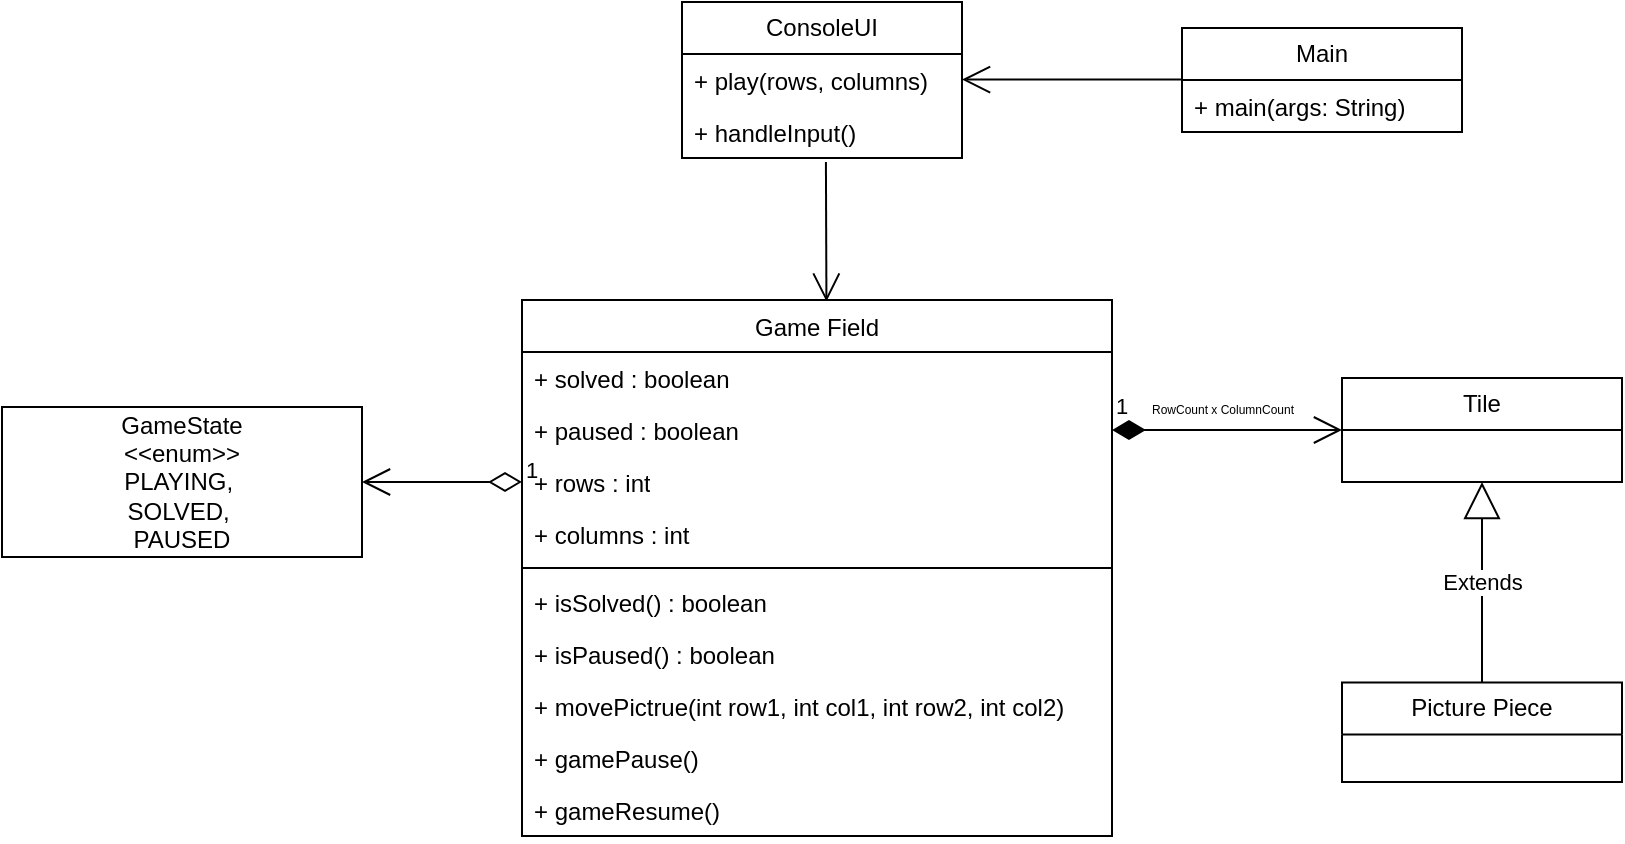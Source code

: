 <mxfile version="26.0.14">
  <diagram name="Страница — 1" id="orhPyK1dw4RmH5LCC_TS">
    <mxGraphModel dx="1143" dy="655" grid="1" gridSize="10" guides="1" tooltips="1" connect="1" arrows="1" fold="1" page="1" pageScale="1" pageWidth="1169" pageHeight="827" math="0" shadow="0">
      <root>
        <mxCell id="0" />
        <mxCell id="1" parent="0" />
        <mxCell id="X1TcXJ-dOqkiPHKjBQhR-5" value="Tile" style="swimlane;fontStyle=0;childLayout=stackLayout;horizontal=1;startSize=26;fillColor=none;horizontalStack=0;resizeParent=1;resizeParentMax=0;resizeLast=0;collapsible=1;marginBottom=0;whiteSpace=wrap;html=1;" parent="1" vertex="1">
          <mxGeometry x="720" y="488.0" width="140" height="52" as="geometry" />
        </mxCell>
        <mxCell id="X1TcXJ-dOqkiPHKjBQhR-9" value="1" style="endArrow=open;html=1;endSize=12;startArrow=diamondThin;startSize=14;startFill=1;edgeStyle=orthogonalEdgeStyle;align=left;verticalAlign=bottom;rounded=0;exitX=1;exitY=0.5;exitDx=0;exitDy=0;entryX=0;entryY=0.5;entryDx=0;entryDy=0;" parent="1" source="bxY8wvBTh4Ri6E2WK0go-51" edge="1" target="X1TcXJ-dOqkiPHKjBQhR-5">
          <mxGeometry x="-1" y="3" relative="1" as="geometry">
            <mxPoint x="521.78" y="689.948" as="sourcePoint" />
            <mxPoint x="720" y="514" as="targetPoint" />
            <Array as="points">
              <mxPoint x="720" y="514" />
            </Array>
          </mxGeometry>
        </mxCell>
        <mxCell id="X1TcXJ-dOqkiPHKjBQhR-10" value="&lt;font style=&quot;font-size: 6px;&quot;&gt;RowCount x ColumnCount&lt;/font&gt;" style="edgeLabel;html=1;align=center;verticalAlign=middle;resizable=0;points=[];" parent="X1TcXJ-dOqkiPHKjBQhR-9" vertex="1" connectable="0">
          <mxGeometry x="-0.079" y="-1" relative="1" as="geometry">
            <mxPoint x="2" y="-13" as="offset" />
          </mxGeometry>
        </mxCell>
        <mxCell id="X1TcXJ-dOqkiPHKjBQhR-11" value="Picture Piece" style="swimlane;fontStyle=0;childLayout=stackLayout;horizontal=1;startSize=26;fillColor=none;horizontalStack=0;resizeParent=1;resizeParentMax=0;resizeLast=0;collapsible=1;marginBottom=0;whiteSpace=wrap;html=1;" parent="1" vertex="1">
          <mxGeometry x="720" y="640.3" width="140" height="49.7" as="geometry" />
        </mxCell>
        <mxCell id="X1TcXJ-dOqkiPHKjBQhR-15" value="Extends" style="endArrow=block;endSize=16;endFill=0;html=1;rounded=0;exitX=0.5;exitY=0;exitDx=0;exitDy=0;entryX=0.5;entryY=1;entryDx=0;entryDy=0;" parent="1" source="X1TcXJ-dOqkiPHKjBQhR-11" target="X1TcXJ-dOqkiPHKjBQhR-5" edge="1">
          <mxGeometry width="160" relative="1" as="geometry">
            <mxPoint x="980" y="530.3" as="sourcePoint" />
            <mxPoint x="790" y="530" as="targetPoint" />
          </mxGeometry>
        </mxCell>
        <mxCell id="X1TcXJ-dOqkiPHKjBQhR-19" value="GameState&lt;br&gt;&amp;lt;&amp;lt;enum&amp;gt;&amp;gt;&lt;br&gt;PLAYING,&amp;nbsp;&lt;div&gt;SOLVED,&amp;nbsp;&lt;/div&gt;&lt;div&gt;PAUSED&lt;/div&gt;" style="html=1;whiteSpace=wrap;" parent="1" vertex="1">
          <mxGeometry x="50" y="502.5" width="180" height="75" as="geometry" />
        </mxCell>
        <mxCell id="X1TcXJ-dOqkiPHKjBQhR-20" value="1" style="endArrow=open;html=1;endSize=12;startArrow=diamondThin;startSize=14;startFill=0;edgeStyle=orthogonalEdgeStyle;align=left;verticalAlign=bottom;rounded=0;exitX=0;exitY=0.5;exitDx=0;exitDy=0;entryX=1;entryY=0.5;entryDx=0;entryDy=0;" parent="1" source="bxY8wvBTh4Ri6E2WK0go-52" target="X1TcXJ-dOqkiPHKjBQhR-19" edge="1">
          <mxGeometry x="-1" y="3" relative="1" as="geometry">
            <mxPoint x="595" y="638" as="sourcePoint" />
            <mxPoint x="775" y="563" as="targetPoint" />
          </mxGeometry>
        </mxCell>
        <mxCell id="bxY8wvBTh4Ri6E2WK0go-4" value="Main" style="swimlane;fontStyle=0;childLayout=stackLayout;horizontal=1;startSize=26;fillColor=none;horizontalStack=0;resizeParent=1;resizeParentMax=0;resizeLast=0;collapsible=1;marginBottom=0;whiteSpace=wrap;html=1;" vertex="1" parent="1">
          <mxGeometry x="640" y="313" width="140" height="52" as="geometry" />
        </mxCell>
        <mxCell id="bxY8wvBTh4Ri6E2WK0go-5" value="+ main(args: String)" style="text;strokeColor=none;fillColor=none;align=left;verticalAlign=top;spacingLeft=4;spacingRight=4;overflow=hidden;rotatable=0;points=[[0,0.5],[1,0.5]];portConstraint=eastwest;whiteSpace=wrap;html=1;" vertex="1" parent="bxY8wvBTh4Ri6E2WK0go-4">
          <mxGeometry y="26" width="140" height="26" as="geometry" />
        </mxCell>
        <mxCell id="bxY8wvBTh4Ri6E2WK0go-8" value="ConsoleUI" style="swimlane;fontStyle=0;childLayout=stackLayout;horizontal=1;startSize=26;fillColor=none;horizontalStack=0;resizeParent=1;resizeParentMax=0;resizeLast=0;collapsible=1;marginBottom=0;whiteSpace=wrap;html=1;" vertex="1" parent="1">
          <mxGeometry x="390" y="300" width="140" height="78" as="geometry" />
        </mxCell>
        <mxCell id="bxY8wvBTh4Ri6E2WK0go-9" value="+ play(rows, columns)" style="text;strokeColor=none;fillColor=none;align=left;verticalAlign=top;spacingLeft=4;spacingRight=4;overflow=hidden;rotatable=0;points=[[0,0.5],[1,0.5]];portConstraint=eastwest;whiteSpace=wrap;html=1;" vertex="1" parent="bxY8wvBTh4Ri6E2WK0go-8">
          <mxGeometry y="26" width="140" height="26" as="geometry" />
        </mxCell>
        <mxCell id="bxY8wvBTh4Ri6E2WK0go-10" value="+ handleInput()" style="text;strokeColor=none;fillColor=none;align=left;verticalAlign=top;spacingLeft=4;spacingRight=4;overflow=hidden;rotatable=0;points=[[0,0.5],[1,0.5]];portConstraint=eastwest;whiteSpace=wrap;html=1;" vertex="1" parent="bxY8wvBTh4Ri6E2WK0go-8">
          <mxGeometry y="52" width="140" height="26" as="geometry" />
        </mxCell>
        <mxCell id="bxY8wvBTh4Ri6E2WK0go-13" value="" style="endArrow=open;endFill=1;endSize=12;html=1;rounded=0;entryX=1;entryY=0.5;entryDx=0;entryDy=0;exitX=0;exitY=0.5;exitDx=0;exitDy=0;" edge="1" parent="1">
          <mxGeometry width="160" relative="1" as="geometry">
            <mxPoint x="640" y="338.8" as="sourcePoint" />
            <mxPoint x="530" y="338.8" as="targetPoint" />
          </mxGeometry>
        </mxCell>
        <mxCell id="bxY8wvBTh4Ri6E2WK0go-14" value="" style="endArrow=open;endFill=1;endSize=12;html=1;rounded=0;exitX=0.514;exitY=1.077;exitDx=0;exitDy=0;exitPerimeter=0;entryX=0.516;entryY=0.003;entryDx=0;entryDy=0;entryPerimeter=0;" edge="1" parent="1" source="bxY8wvBTh4Ri6E2WK0go-10" target="bxY8wvBTh4Ri6E2WK0go-15">
          <mxGeometry width="160" relative="1" as="geometry">
            <mxPoint x="463.64" y="363.662" as="sourcePoint" />
            <mxPoint x="440" y="646" as="targetPoint" />
          </mxGeometry>
        </mxCell>
        <mxCell id="bxY8wvBTh4Ri6E2WK0go-15" value="&lt;span style=&quot;font-weight: 400;&quot;&gt;Game&lt;/span&gt;&lt;span style=&quot;color: light-dark(rgb(0, 0, 0), rgb(255, 255, 255)); font-weight: 400; background-color: transparent;&quot;&gt;&amp;nbsp;Field&lt;/span&gt;" style="swimlane;fontStyle=1;align=center;verticalAlign=top;childLayout=stackLayout;horizontal=1;startSize=26;horizontalStack=0;resizeParent=1;resizeParentMax=0;resizeLast=0;collapsible=1;marginBottom=0;whiteSpace=wrap;html=1;" vertex="1" parent="1">
          <mxGeometry x="310" y="449" width="295" height="268" as="geometry" />
        </mxCell>
        <mxCell id="bxY8wvBTh4Ri6E2WK0go-16" value="+ solved : boolean" style="text;strokeColor=none;fillColor=none;align=left;verticalAlign=top;spacingLeft=4;spacingRight=4;overflow=hidden;rotatable=0;points=[[0,0.5],[1,0.5]];portConstraint=eastwest;whiteSpace=wrap;html=1;" vertex="1" parent="bxY8wvBTh4Ri6E2WK0go-15">
          <mxGeometry y="26" width="295" height="26" as="geometry" />
        </mxCell>
        <mxCell id="bxY8wvBTh4Ri6E2WK0go-51" value="+ paused : boolean" style="text;strokeColor=none;fillColor=none;align=left;verticalAlign=top;spacingLeft=4;spacingRight=4;overflow=hidden;rotatable=0;points=[[0,0.5],[1,0.5]];portConstraint=eastwest;whiteSpace=wrap;html=1;" vertex="1" parent="bxY8wvBTh4Ri6E2WK0go-15">
          <mxGeometry y="52" width="295" height="26" as="geometry" />
        </mxCell>
        <mxCell id="bxY8wvBTh4Ri6E2WK0go-52" value="+ rows : int" style="text;strokeColor=none;fillColor=none;align=left;verticalAlign=top;spacingLeft=4;spacingRight=4;overflow=hidden;rotatable=0;points=[[0,0.5],[1,0.5]];portConstraint=eastwest;whiteSpace=wrap;html=1;" vertex="1" parent="bxY8wvBTh4Ri6E2WK0go-15">
          <mxGeometry y="78" width="295" height="26" as="geometry" />
        </mxCell>
        <mxCell id="bxY8wvBTh4Ri6E2WK0go-53" value="+ columns : int" style="text;strokeColor=none;fillColor=none;align=left;verticalAlign=top;spacingLeft=4;spacingRight=4;overflow=hidden;rotatable=0;points=[[0,0.5],[1,0.5]];portConstraint=eastwest;whiteSpace=wrap;html=1;" vertex="1" parent="bxY8wvBTh4Ri6E2WK0go-15">
          <mxGeometry y="104" width="295" height="26" as="geometry" />
        </mxCell>
        <mxCell id="bxY8wvBTh4Ri6E2WK0go-17" value="" style="line;strokeWidth=1;fillColor=none;align=left;verticalAlign=middle;spacingTop=-1;spacingLeft=3;spacingRight=3;rotatable=0;labelPosition=right;points=[];portConstraint=eastwest;strokeColor=inherit;" vertex="1" parent="bxY8wvBTh4Ri6E2WK0go-15">
          <mxGeometry y="130" width="295" height="8" as="geometry" />
        </mxCell>
        <mxCell id="bxY8wvBTh4Ri6E2WK0go-18" value="+ isSolved() : boolean" style="text;strokeColor=none;fillColor=none;align=left;verticalAlign=top;spacingLeft=4;spacingRight=4;overflow=hidden;rotatable=0;points=[[0,0.5],[1,0.5]];portConstraint=eastwest;whiteSpace=wrap;html=1;" vertex="1" parent="bxY8wvBTh4Ri6E2WK0go-15">
          <mxGeometry y="138" width="295" height="26" as="geometry" />
        </mxCell>
        <mxCell id="bxY8wvBTh4Ri6E2WK0go-43" value="+ isPaused() : boolean" style="text;strokeColor=none;fillColor=none;align=left;verticalAlign=top;spacingLeft=4;spacingRight=4;overflow=hidden;rotatable=0;points=[[0,0.5],[1,0.5]];portConstraint=eastwest;whiteSpace=wrap;html=1;" vertex="1" parent="bxY8wvBTh4Ri6E2WK0go-15">
          <mxGeometry y="164" width="295" height="26" as="geometry" />
        </mxCell>
        <mxCell id="bxY8wvBTh4Ri6E2WK0go-55" value="+ movePictrue(int row1, int col1, int row2, int col2)" style="text;strokeColor=none;fillColor=none;align=left;verticalAlign=top;spacingLeft=4;spacingRight=4;overflow=hidden;rotatable=0;points=[[0,0.5],[1,0.5]];portConstraint=eastwest;whiteSpace=wrap;html=1;" vertex="1" parent="bxY8wvBTh4Ri6E2WK0go-15">
          <mxGeometry y="190" width="295" height="26" as="geometry" />
        </mxCell>
        <mxCell id="bxY8wvBTh4Ri6E2WK0go-57" value="+ gamePause()" style="text;strokeColor=none;fillColor=none;align=left;verticalAlign=top;spacingLeft=4;spacingRight=4;overflow=hidden;rotatable=0;points=[[0,0.5],[1,0.5]];portConstraint=eastwest;whiteSpace=wrap;html=1;" vertex="1" parent="bxY8wvBTh4Ri6E2WK0go-15">
          <mxGeometry y="216" width="295" height="26" as="geometry" />
        </mxCell>
        <mxCell id="bxY8wvBTh4Ri6E2WK0go-58" value="+ gameResume()" style="text;strokeColor=none;fillColor=none;align=left;verticalAlign=top;spacingLeft=4;spacingRight=4;overflow=hidden;rotatable=0;points=[[0,0.5],[1,0.5]];portConstraint=eastwest;whiteSpace=wrap;html=1;" vertex="1" parent="bxY8wvBTh4Ri6E2WK0go-15">
          <mxGeometry y="242" width="295" height="26" as="geometry" />
        </mxCell>
      </root>
    </mxGraphModel>
  </diagram>
</mxfile>
